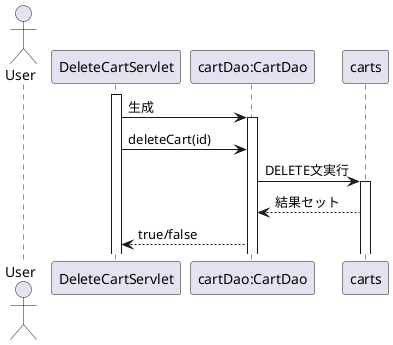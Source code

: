 @startuml 
actor User
participant "DeleteCartServlet" as A
participant "cartDao:CartDao" as B
participant "carts" as C
activate A
A -> B: 生成
activate B
A -> B: deleteCart(id)
B -> C: DELETE文実行
activate C
C --> B: 結果セット
B --> A: true/false
@enduml